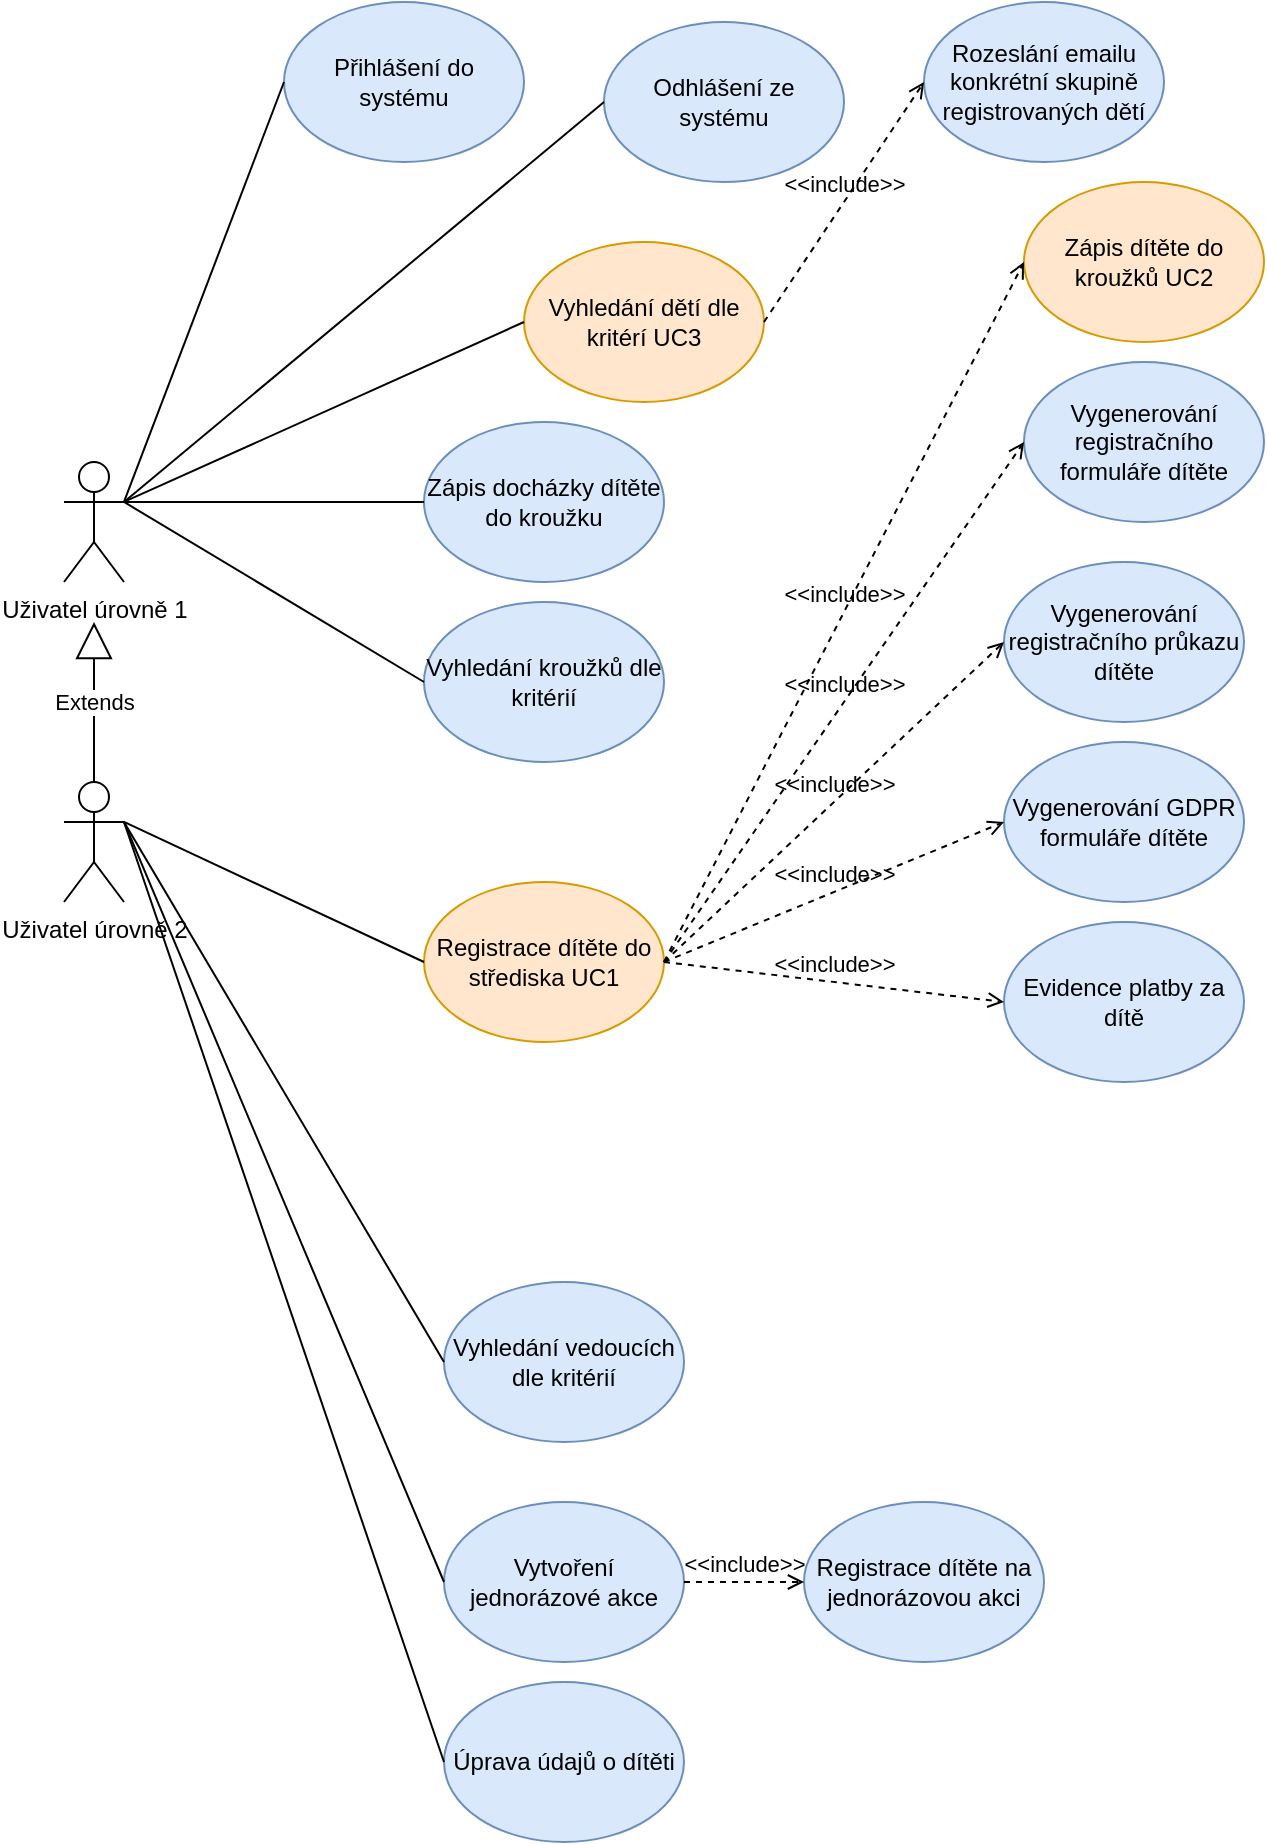 <mxfile version="12.1.0" type="device" pages="1"><diagram id="_Qk_Bh7yDrOFHV6s6HqN" name="Page-1"><mxGraphModel dx="928" dy="628" grid="1" gridSize="10" guides="1" tooltips="1" connect="1" arrows="1" fold="1" page="1" pageScale="1" pageWidth="827" pageHeight="1169" math="0" shadow="0"><root><mxCell id="0"/><mxCell id="1" parent="0"/><mxCell id="mt_gPSUin8Oz4bC7aQzN-1" value="Přihlášení do systému" style="ellipse;whiteSpace=wrap;html=1;fillColor=#dae8fc;strokeColor=#6c8ebf;" parent="1" vertex="1"><mxGeometry x="170" y="10" width="120" height="80" as="geometry"/></mxCell><mxCell id="mt_gPSUin8Oz4bC7aQzN-8" value="Uživatel úrovně 2" style="shape=umlActor;verticalLabelPosition=bottom;labelBackgroundColor=#ffffff;verticalAlign=top;html=1;" parent="1" vertex="1"><mxGeometry x="60" y="400" width="30" height="60" as="geometry"/></mxCell><mxCell id="mt_gPSUin8Oz4bC7aQzN-9" value="&lt;div&gt;Uživatel úrovně 1&lt;/div&gt;" style="shape=umlActor;verticalLabelPosition=bottom;labelBackgroundColor=#ffffff;verticalAlign=top;html=1;" parent="1" vertex="1"><mxGeometry x="60" y="240" width="30" height="60" as="geometry"/></mxCell><mxCell id="mt_gPSUin8Oz4bC7aQzN-11" value="Odhlášení ze systému" style="ellipse;whiteSpace=wrap;html=1;fillColor=#dae8fc;strokeColor=#6c8ebf;" parent="1" vertex="1"><mxGeometry x="330" y="20" width="120" height="80" as="geometry"/></mxCell><mxCell id="mt_gPSUin8Oz4bC7aQzN-13" value="Extends" style="endArrow=block;endSize=16;endFill=0;html=1;exitX=0.5;exitY=0;exitDx=0;exitDy=0;exitPerimeter=0;" parent="1" edge="1" source="mt_gPSUin8Oz4bC7aQzN-8"><mxGeometry width="160" relative="1" as="geometry"><mxPoint x="80" y="390" as="sourcePoint"/><mxPoint x="75" y="320" as="targetPoint"/><Array as="points"><mxPoint x="75" y="340"/></Array></mxGeometry></mxCell><mxCell id="mt_gPSUin8Oz4bC7aQzN-15" value="Registrace dítěte do střediska UC1" style="ellipse;whiteSpace=wrap;html=1;fillColor=#ffe6cc;strokeColor=#d79b00;" parent="1" vertex="1"><mxGeometry x="240" y="450" width="120" height="80" as="geometry"/></mxCell><mxCell id="mt_gPSUin8Oz4bC7aQzN-16" value="Zápis dítěte do kroužků UC2" style="ellipse;whiteSpace=wrap;html=1;fillColor=#ffe6cc;strokeColor=#d79b00;" parent="1" vertex="1"><mxGeometry x="540" y="100" width="120" height="80" as="geometry"/></mxCell><mxCell id="mt_gPSUin8Oz4bC7aQzN-17" value="Zápis docházky dítěte do kroužku" style="ellipse;whiteSpace=wrap;html=1;fillColor=#dae8fc;strokeColor=#6c8ebf;" parent="1" vertex="1"><mxGeometry x="240" y="220" width="120" height="80" as="geometry"/></mxCell><mxCell id="mt_gPSUin8Oz4bC7aQzN-18" value="&lt;div&gt;Vyhledání dětí dle kritérí UC3&lt;/div&gt;" style="ellipse;whiteSpace=wrap;html=1;fillColor=#ffe6cc;strokeColor=#d79b00;" parent="1" vertex="1"><mxGeometry x="290" y="130" width="120" height="80" as="geometry"/></mxCell><mxCell id="mt_gPSUin8Oz4bC7aQzN-19" value="Vyhledání kroužků dle kritérií" style="ellipse;whiteSpace=wrap;html=1;fillColor=#dae8fc;strokeColor=#6c8ebf;" parent="1" vertex="1"><mxGeometry x="240" y="310" width="120" height="80" as="geometry"/></mxCell><mxCell id="mt_gPSUin8Oz4bC7aQzN-20" value="Vyhledání vedoucích dle kritérií" style="ellipse;whiteSpace=wrap;html=1;fillColor=#dae8fc;strokeColor=#6c8ebf;" parent="1" vertex="1"><mxGeometry x="250" y="650" width="120" height="80" as="geometry"/></mxCell><mxCell id="mt_gPSUin8Oz4bC7aQzN-21" value="Vygenerování registračního formuláře dítěte" style="ellipse;whiteSpace=wrap;html=1;fillColor=#dae8fc;strokeColor=#6c8ebf;" parent="1" vertex="1"><mxGeometry x="540" y="190" width="120" height="80" as="geometry"/></mxCell><mxCell id="mt_gPSUin8Oz4bC7aQzN-22" value="Vygenerování registračního průkazu dítěte" style="ellipse;whiteSpace=wrap;html=1;fillColor=#dae8fc;strokeColor=#6c8ebf;" parent="1" vertex="1"><mxGeometry x="530" y="290" width="120" height="80" as="geometry"/></mxCell><mxCell id="uJITH0NdIagOByhtCvVa-1" value="Vygenerování GDPR formuláře dítěte" style="ellipse;whiteSpace=wrap;html=1;fillColor=#dae8fc;strokeColor=#6c8ebf;" parent="1" vertex="1"><mxGeometry x="530" y="380" width="120" height="80" as="geometry"/></mxCell><mxCell id="uJITH0NdIagOByhtCvVa-2" value="Úprava údajů o dítěti" style="ellipse;whiteSpace=wrap;html=1;fillColor=#dae8fc;strokeColor=#6c8ebf;" parent="1" vertex="1"><mxGeometry x="250" y="850" width="120" height="80" as="geometry"/></mxCell><mxCell id="uJITH0NdIagOByhtCvVa-4" value="Vytvoření jednorázové akce" style="ellipse;whiteSpace=wrap;html=1;fillColor=#dae8fc;strokeColor=#6c8ebf;" parent="1" vertex="1"><mxGeometry x="250" y="760" width="120" height="80" as="geometry"/></mxCell><mxCell id="uJITH0NdIagOByhtCvVa-5" value="&lt;div&gt;Registrace dítěte na jednorázovou akci&lt;/div&gt;" style="ellipse;whiteSpace=wrap;html=1;fillColor=#dae8fc;strokeColor=#6c8ebf;" parent="1" vertex="1"><mxGeometry x="430" y="760" width="120" height="80" as="geometry"/></mxCell><mxCell id="uJITH0NdIagOByhtCvVa-6" value="&lt;div&gt;Rozeslání emailu konkrétní skupině registrovaných dětí&lt;/div&gt;" style="ellipse;whiteSpace=wrap;html=1;fillColor=#dae8fc;strokeColor=#6c8ebf;" parent="1" vertex="1"><mxGeometry x="490" y="10" width="120" height="80" as="geometry"/></mxCell><mxCell id="uJITH0NdIagOByhtCvVa-7" value="Evidence platby za dítě" style="ellipse;whiteSpace=wrap;html=1;fillColor=#dae8fc;strokeColor=#6c8ebf;" parent="1" vertex="1"><mxGeometry x="530" y="470" width="120" height="80" as="geometry"/></mxCell><mxCell id="uJITH0NdIagOByhtCvVa-10" value="" style="endArrow=none;html=1;entryX=0;entryY=0.5;entryDx=0;entryDy=0;exitX=1;exitY=0.333;exitDx=0;exitDy=0;exitPerimeter=0;" parent="1" target="mt_gPSUin8Oz4bC7aQzN-1" edge="1" source="mt_gPSUin8Oz4bC7aQzN-9"><mxGeometry width="50" height="50" relative="1" as="geometry"><mxPoint x="110" y="130" as="sourcePoint"/><mxPoint x="240" y="60" as="targetPoint"/></mxGeometry></mxCell><mxCell id="uJITH0NdIagOByhtCvVa-11" value="" style="endArrow=none;html=1;entryX=0;entryY=0.5;entryDx=0;entryDy=0;exitX=1;exitY=0.333;exitDx=0;exitDy=0;exitPerimeter=0;" parent="1" target="mt_gPSUin8Oz4bC7aQzN-15" edge="1" source="mt_gPSUin8Oz4bC7aQzN-8"><mxGeometry width="50" height="50" relative="1" as="geometry"><mxPoint x="100" y="280" as="sourcePoint"/><mxPoint x="250" y="170" as="targetPoint"/></mxGeometry></mxCell><mxCell id="uJITH0NdIagOByhtCvVa-12" value="" style="endArrow=none;html=1;entryX=0;entryY=0.5;entryDx=0;entryDy=0;exitX=1;exitY=0.333;exitDx=0;exitDy=0;exitPerimeter=0;" parent="1" target="mt_gPSUin8Oz4bC7aQzN-18" edge="1" source="mt_gPSUin8Oz4bC7aQzN-9"><mxGeometry width="50" height="50" relative="1" as="geometry"><mxPoint x="120" y="280" as="sourcePoint"/><mxPoint x="220" y="340" as="targetPoint"/></mxGeometry></mxCell><mxCell id="uJITH0NdIagOByhtCvVa-13" value="" style="endArrow=none;html=1;entryX=0;entryY=0.5;entryDx=0;entryDy=0;exitX=1;exitY=0.333;exitDx=0;exitDy=0;exitPerimeter=0;" parent="1" target="mt_gPSUin8Oz4bC7aQzN-17" edge="1" source="mt_gPSUin8Oz4bC7aQzN-9"><mxGeometry width="50" height="50" relative="1" as="geometry"><mxPoint x="120" y="280" as="sourcePoint"/><mxPoint x="240" y="490" as="targetPoint"/></mxGeometry></mxCell><mxCell id="uJITH0NdIagOByhtCvVa-14" value="" style="endArrow=none;html=1;entryX=0;entryY=0.5;entryDx=0;entryDy=0;exitX=1;exitY=0.333;exitDx=0;exitDy=0;exitPerimeter=0;" parent="1" target="uJITH0NdIagOByhtCvVa-4" edge="1" source="mt_gPSUin8Oz4bC7aQzN-8"><mxGeometry width="50" height="50" relative="1" as="geometry"><mxPoint x="120" y="280" as="sourcePoint"/><mxPoint x="240" y="780" as="targetPoint"/></mxGeometry></mxCell><mxCell id="uJITH0NdIagOByhtCvVa-15" value="" style="endArrow=none;html=1;entryX=0;entryY=0.5;entryDx=0;entryDy=0;exitX=1;exitY=0.333;exitDx=0;exitDy=0;exitPerimeter=0;" parent="1" target="mt_gPSUin8Oz4bC7aQzN-19" edge="1" source="mt_gPSUin8Oz4bC7aQzN-9"><mxGeometry width="50" height="50" relative="1" as="geometry"><mxPoint x="120" y="280" as="sourcePoint"/><mxPoint x="220" y="600" as="targetPoint"/></mxGeometry></mxCell><mxCell id="uJITH0NdIagOByhtCvVa-16" value="" style="endArrow=none;html=1;entryX=0;entryY=0.5;entryDx=0;entryDy=0;exitX=1;exitY=0.333;exitDx=0;exitDy=0;exitPerimeter=0;" parent="1" target="mt_gPSUin8Oz4bC7aQzN-20" edge="1" source="mt_gPSUin8Oz4bC7aQzN-8"><mxGeometry width="50" height="50" relative="1" as="geometry"><mxPoint x="120" y="280" as="sourcePoint"/><mxPoint x="240" y="690" as="targetPoint"/></mxGeometry></mxCell><mxCell id="uJITH0NdIagOByhtCvVa-17" value="" style="endArrow=none;html=1;entryX=0;entryY=0.5;entryDx=0;entryDy=0;exitX=1;exitY=0.333;exitDx=0;exitDy=0;exitPerimeter=0;" parent="1" target="uJITH0NdIagOByhtCvVa-2" edge="1" source="mt_gPSUin8Oz4bC7aQzN-8"><mxGeometry width="50" height="50" relative="1" as="geometry"><mxPoint x="120" y="280" as="sourcePoint"/><mxPoint x="240" y="880" as="targetPoint"/></mxGeometry></mxCell><mxCell id="MgBKS35tbhPho6F_DIRl-1" value="&amp;lt;&amp;lt;include&amp;gt;&amp;gt;" style="edgeStyle=none;html=1;endArrow=open;verticalAlign=bottom;dashed=1;labelBackgroundColor=none;entryX=0;entryY=0.5;entryDx=0;entryDy=0;exitX=1;exitY=0.5;exitDx=0;exitDy=0;" parent="1" source="uJITH0NdIagOByhtCvVa-4" target="uJITH0NdIagOByhtCvVa-5" edge="1"><mxGeometry width="160" relative="1" as="geometry"><mxPoint x="70" y="889.5" as="sourcePoint"/><mxPoint x="230" y="889.5" as="targetPoint"/></mxGeometry></mxCell><mxCell id="MgBKS35tbhPho6F_DIRl-2" value="&amp;lt;&amp;lt;include&amp;gt;&amp;gt;" style="edgeStyle=none;html=1;endArrow=open;verticalAlign=bottom;dashed=1;labelBackgroundColor=none;entryX=0;entryY=0.5;entryDx=0;entryDy=0;exitX=1;exitY=0.5;exitDx=0;exitDy=0;" parent="1" source="mt_gPSUin8Oz4bC7aQzN-18" target="uJITH0NdIagOByhtCvVa-6" edge="1"><mxGeometry width="160" relative="1" as="geometry"><mxPoint x="400" y="439.5" as="sourcePoint"/><mxPoint x="460" y="439.5" as="targetPoint"/></mxGeometry></mxCell><mxCell id="MgBKS35tbhPho6F_DIRl-3" value="&amp;lt;&amp;lt;include&amp;gt;&amp;gt;" style="edgeStyle=none;html=1;endArrow=open;verticalAlign=bottom;dashed=1;labelBackgroundColor=none;entryX=0;entryY=0.5;entryDx=0;entryDy=0;exitX=1;exitY=0.5;exitDx=0;exitDy=0;" parent="1" source="mt_gPSUin8Oz4bC7aQzN-15" target="mt_gPSUin8Oz4bC7aQzN-22" edge="1"><mxGeometry width="160" relative="1" as="geometry"><mxPoint x="360" y="360" as="sourcePoint"/><mxPoint x="400" y="360" as="targetPoint"/></mxGeometry></mxCell><mxCell id="MgBKS35tbhPho6F_DIRl-4" value="&amp;lt;&amp;lt;include&amp;gt;&amp;gt;" style="edgeStyle=none;html=1;endArrow=open;verticalAlign=bottom;dashed=1;labelBackgroundColor=none;entryX=0;entryY=0.5;entryDx=0;entryDy=0;exitX=1;exitY=0.5;exitDx=0;exitDy=0;" parent="1" source="mt_gPSUin8Oz4bC7aQzN-15" target="mt_gPSUin8Oz4bC7aQzN-21" edge="1"><mxGeometry width="160" relative="1" as="geometry"><mxPoint x="390" y="150" as="sourcePoint"/><mxPoint x="540" y="340" as="targetPoint"/></mxGeometry></mxCell><mxCell id="MgBKS35tbhPho6F_DIRl-5" value="&amp;lt;&amp;lt;include&amp;gt;&amp;gt;" style="edgeStyle=none;html=1;endArrow=open;verticalAlign=bottom;dashed=1;labelBackgroundColor=none;entryX=0;entryY=0.5;entryDx=0;entryDy=0;exitX=1;exitY=0.5;exitDx=0;exitDy=0;" parent="1" source="mt_gPSUin8Oz4bC7aQzN-15" target="mt_gPSUin8Oz4bC7aQzN-16" edge="1"><mxGeometry width="160" relative="1" as="geometry"><mxPoint x="390" y="150" as="sourcePoint"/><mxPoint x="550" y="240" as="targetPoint"/></mxGeometry></mxCell><mxCell id="MgBKS35tbhPho6F_DIRl-6" value="&amp;lt;&amp;lt;include&amp;gt;&amp;gt;" style="edgeStyle=none;html=1;endArrow=open;verticalAlign=bottom;dashed=1;labelBackgroundColor=none;entryX=0;entryY=0.5;entryDx=0;entryDy=0;exitX=1;exitY=0.5;exitDx=0;exitDy=0;" parent="1" source="mt_gPSUin8Oz4bC7aQzN-15" target="uJITH0NdIagOByhtCvVa-1" edge="1"><mxGeometry width="160" relative="1" as="geometry"><mxPoint x="390" y="150" as="sourcePoint"/><mxPoint x="540" y="340" as="targetPoint"/></mxGeometry></mxCell><mxCell id="MgBKS35tbhPho6F_DIRl-7" value="&amp;lt;&amp;lt;include&amp;gt;&amp;gt;" style="edgeStyle=none;html=1;endArrow=open;verticalAlign=bottom;dashed=1;labelBackgroundColor=none;entryX=0;entryY=0.5;entryDx=0;entryDy=0;exitX=1;exitY=0.5;exitDx=0;exitDy=0;" parent="1" source="mt_gPSUin8Oz4bC7aQzN-15" target="uJITH0NdIagOByhtCvVa-7" edge="1"><mxGeometry width="160" relative="1" as="geometry"><mxPoint x="390" y="150" as="sourcePoint"/><mxPoint x="550" y="240" as="targetPoint"/></mxGeometry></mxCell><mxCell id="MgBKS35tbhPho6F_DIRl-8" value="" style="endArrow=none;html=1;entryX=0;entryY=0.5;entryDx=0;entryDy=0;exitX=1;exitY=0.333;exitDx=0;exitDy=0;exitPerimeter=0;" parent="1" target="mt_gPSUin8Oz4bC7aQzN-11" edge="1" source="mt_gPSUin8Oz4bC7aQzN-9"><mxGeometry width="50" height="50" relative="1" as="geometry"><mxPoint x="120" y="280" as="sourcePoint"/><mxPoint x="270" y="60" as="targetPoint"/></mxGeometry></mxCell></root></mxGraphModel></diagram></mxfile>